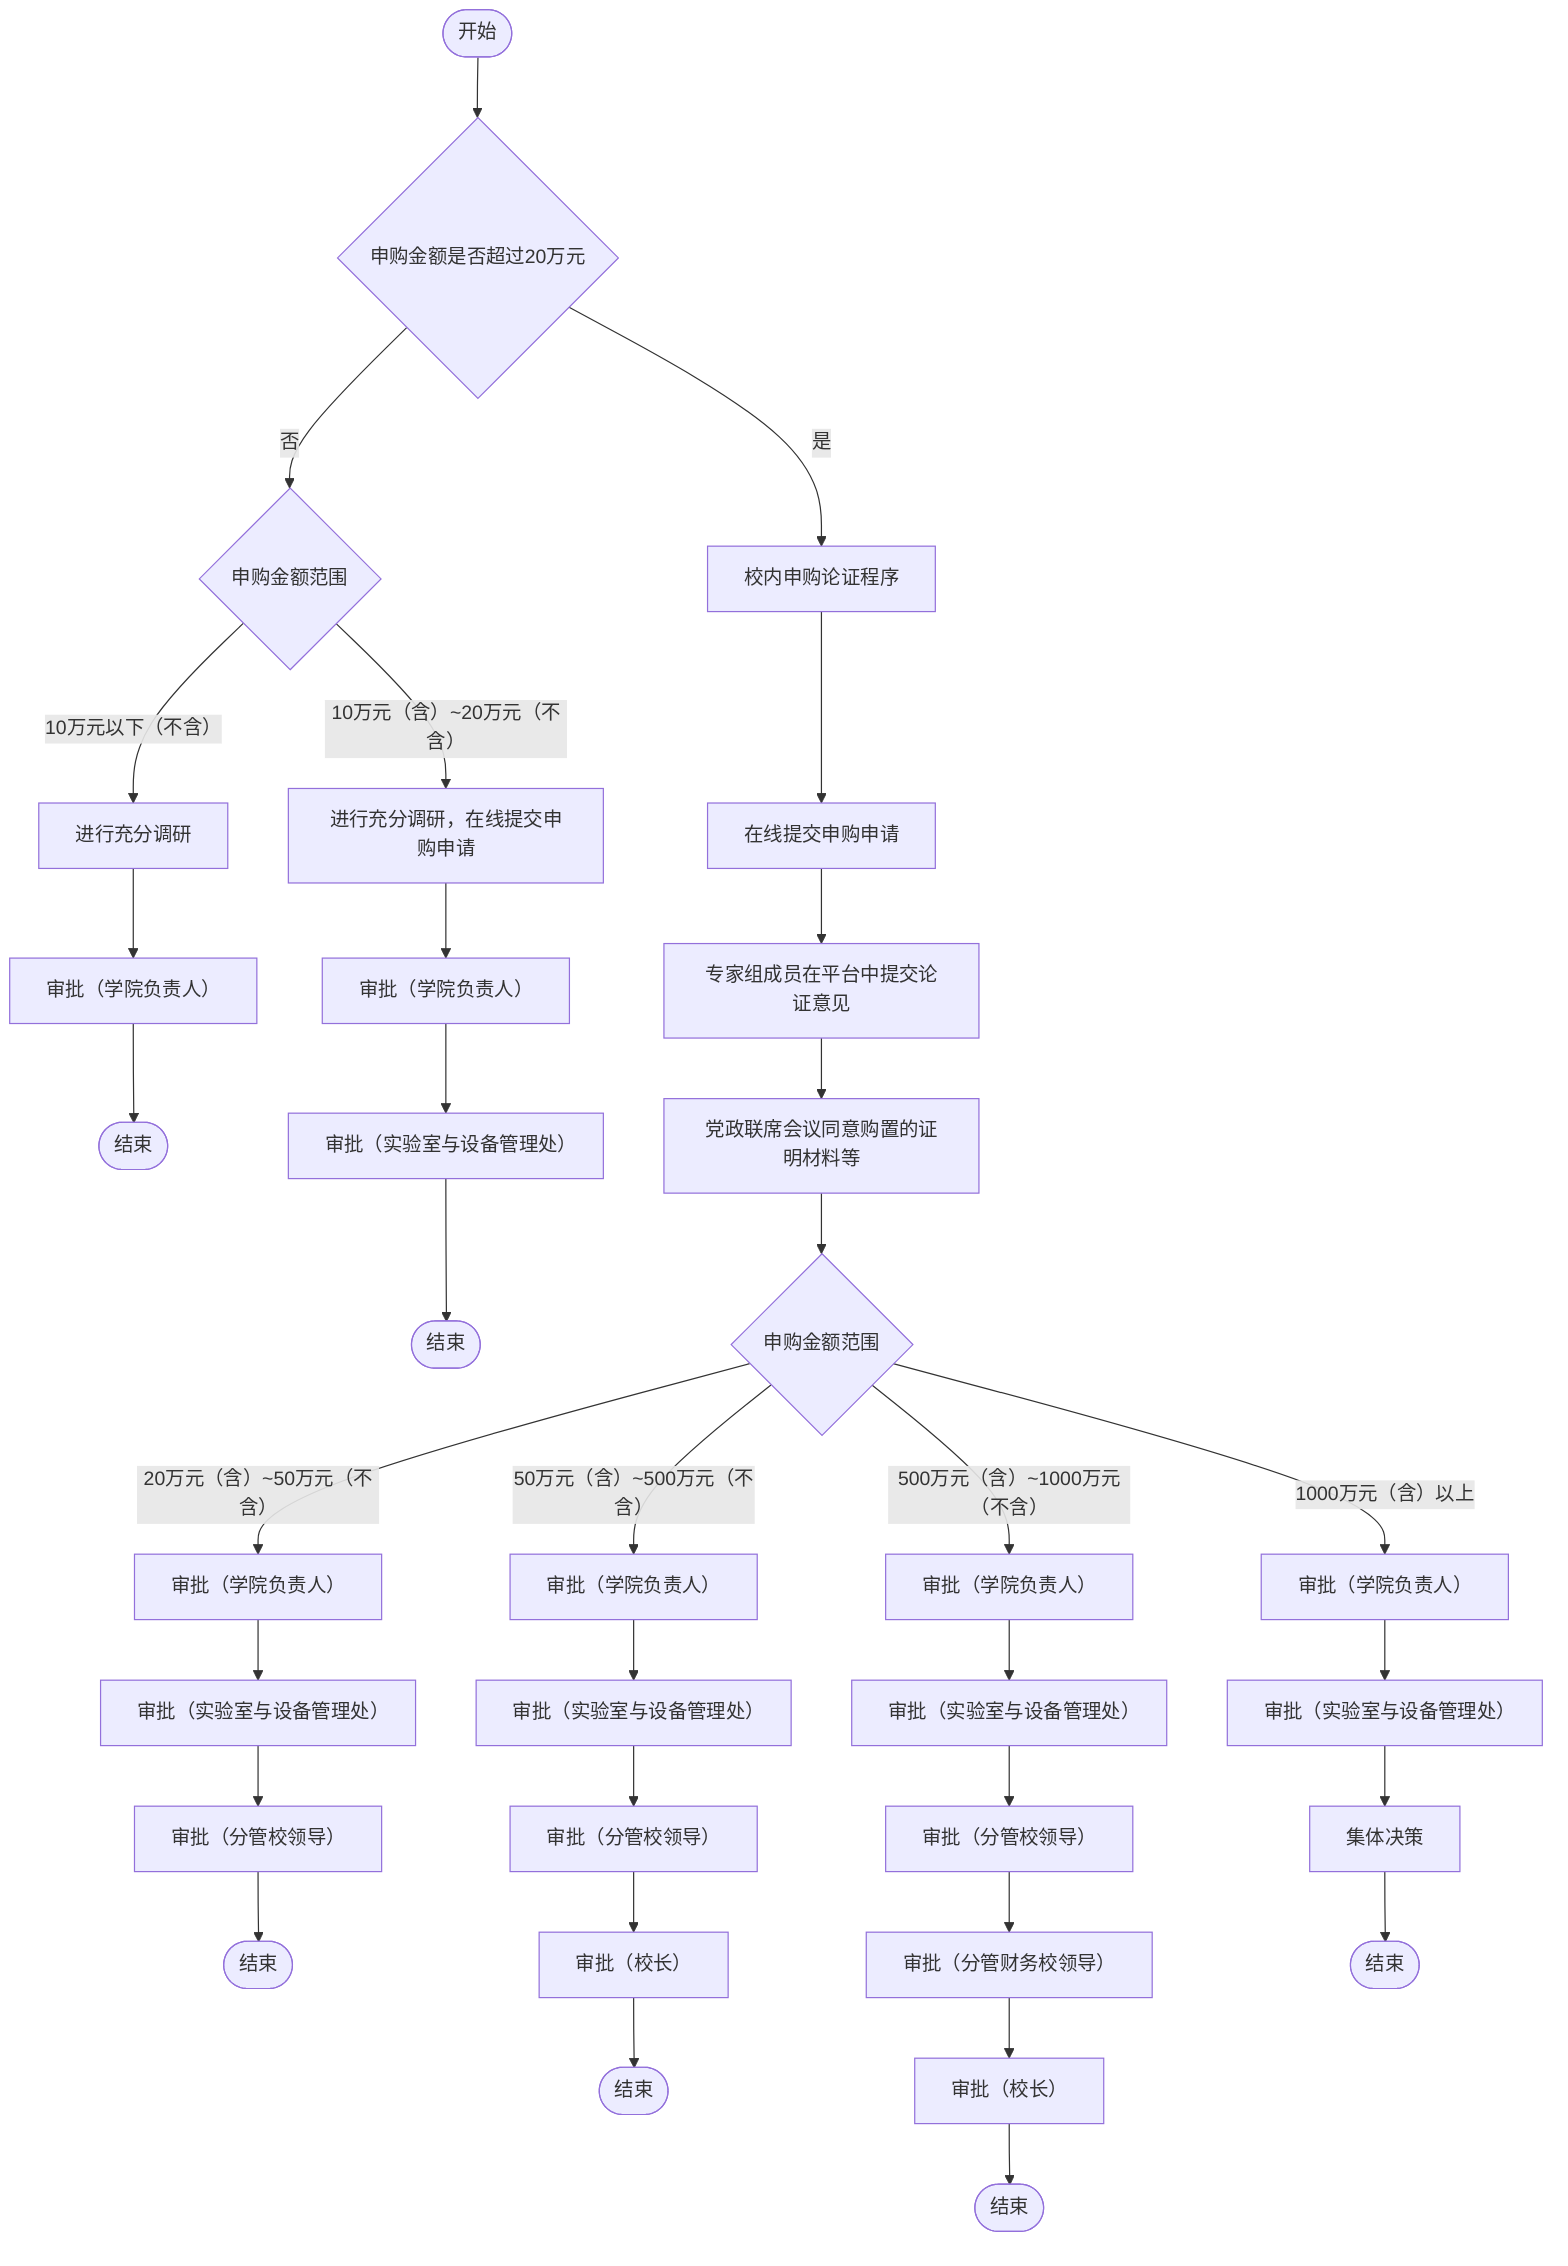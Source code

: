 flowchart TD
    Start([开始]) --> IsAmountOver20万{申购金额是否超过20万元}
    IsAmountOver20万 --否--> IsAmountUnder10万{申购金额范围}
    IsAmountUnder10万 --10万元以下（不含）--> 调研1[进行充分调研] --> 审批学院1[审批（学院负责人）] --> End1([结束])
    IsAmountUnder10万 --10万元（含）~20万元（不含）--> 调研2[进行充分调研，在线提交申购申请] --> 审批学院2[审批（学院负责人）] --> 审批设备处1[审批（实验室与设备管理处）] --> End2([结束])
    IsAmountOver20万 --是--> 校内论证[校内申购论证程序] --> 提交申请[在线提交申购申请] --> 专家组论证[专家组成员在平台中提交论证意见] --> 党政联席会议[党政联席会议同意购置的证明材料等] --> IsAmountRange{申购金额范围}
    IsAmountRange --20万元（含）~50万元（不含）--> 审批学院3[审批（学院负责人）] --> 审批设备处2[审批（实验室与设备管理处）] --> 审批分管校领导1[审批（分管校领导）] --> End3([结束])
    IsAmountRange --50万元（含）~500万元（不含）--> 审批学院4[审批（学院负责人）] --> 审批设备处3[审批（实验室与设备管理处）] --> 审批分管校领导2[审批（分管校领导）] --> 审批校长1[审批（校长）] --> End4([结束])
    IsAmountRange --500万元（含）~1000万元（不含）--> 审批学院5[审批（学院负责人）] --> 审批设备处4[审批（实验室与设备管理处）] --> 审批分管校领导3[审批（分管校领导）] --> 审批分管财务校领导[审批（分管财务校领导）] --> 审批校长2[审批（校长）] --> End5([结束])
    IsAmountRange --1000万元（含）以上--> 审批学院6[审批（学院负责人）] --> 审批设备处5[审批（实验室与设备管理处）] --> 集体决策[集体决策] --> End6([结束])